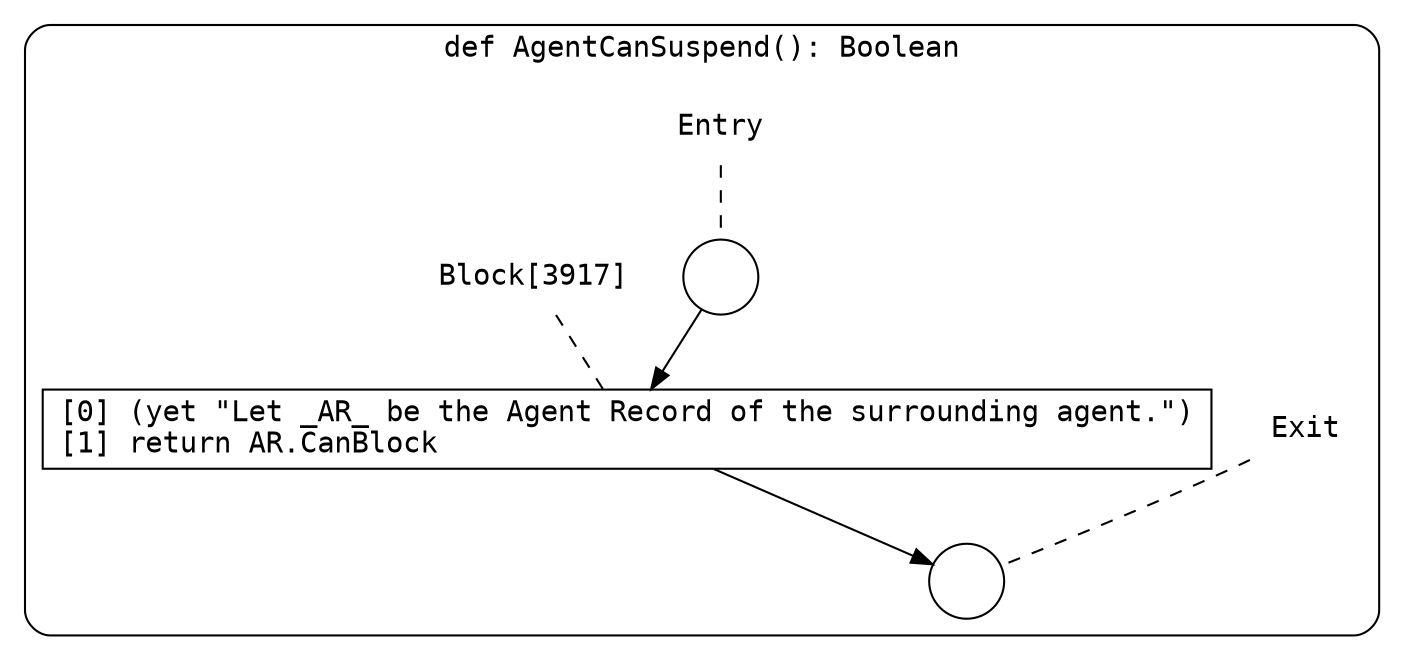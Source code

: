 digraph {
  graph [fontname = "Consolas"]
  node [fontname = "Consolas"]
  edge [fontname = "Consolas"]
  subgraph cluster1042 {
    label = "def AgentCanSuspend(): Boolean"
    style = rounded
    cluster1042_entry_name [shape=none, label=<<font color="black">Entry</font>>]
    cluster1042_entry_name -> cluster1042_entry [arrowhead=none, color="black", style=dashed]
    cluster1042_entry [shape=circle label=" " color="black" fillcolor="white" style=filled]
    cluster1042_entry -> node3917 [color="black"]
    cluster1042_exit_name [shape=none, label=<<font color="black">Exit</font>>]
    cluster1042_exit_name -> cluster1042_exit [arrowhead=none, color="black", style=dashed]
    cluster1042_exit [shape=circle label=" " color="black" fillcolor="white" style=filled]
    node3917_name [shape=none, label=<<font color="black">Block[3917]</font>>]
    node3917_name -> node3917 [arrowhead=none, color="black", style=dashed]
    node3917 [shape=box, label=<<font color="black">[0] (yet &quot;Let _AR_ be the Agent Record of the surrounding agent.&quot;)<BR ALIGN="LEFT"/>[1] return AR.CanBlock<BR ALIGN="LEFT"/></font>> color="black" fillcolor="white", style=filled]
    node3917 -> cluster1042_exit [color="black"]
  }
}